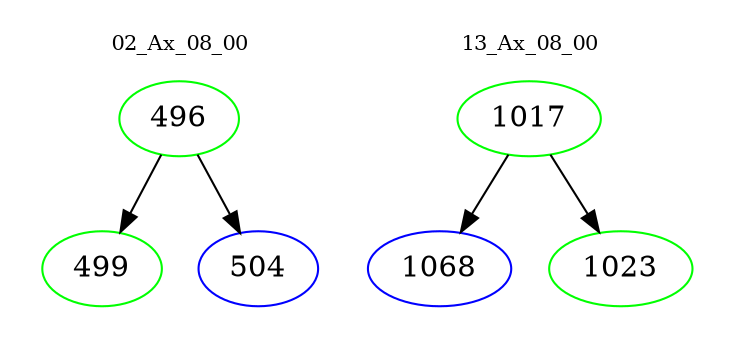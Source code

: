 digraph{
subgraph cluster_0 {
color = white
label = "02_Ax_08_00";
fontsize=10;
T0_496 [label="496", color="green"]
T0_496 -> T0_499 [color="black"]
T0_499 [label="499", color="green"]
T0_496 -> T0_504 [color="black"]
T0_504 [label="504", color="blue"]
}
subgraph cluster_1 {
color = white
label = "13_Ax_08_00";
fontsize=10;
T1_1017 [label="1017", color="green"]
T1_1017 -> T1_1068 [color="black"]
T1_1068 [label="1068", color="blue"]
T1_1017 -> T1_1023 [color="black"]
T1_1023 [label="1023", color="green"]
}
}
